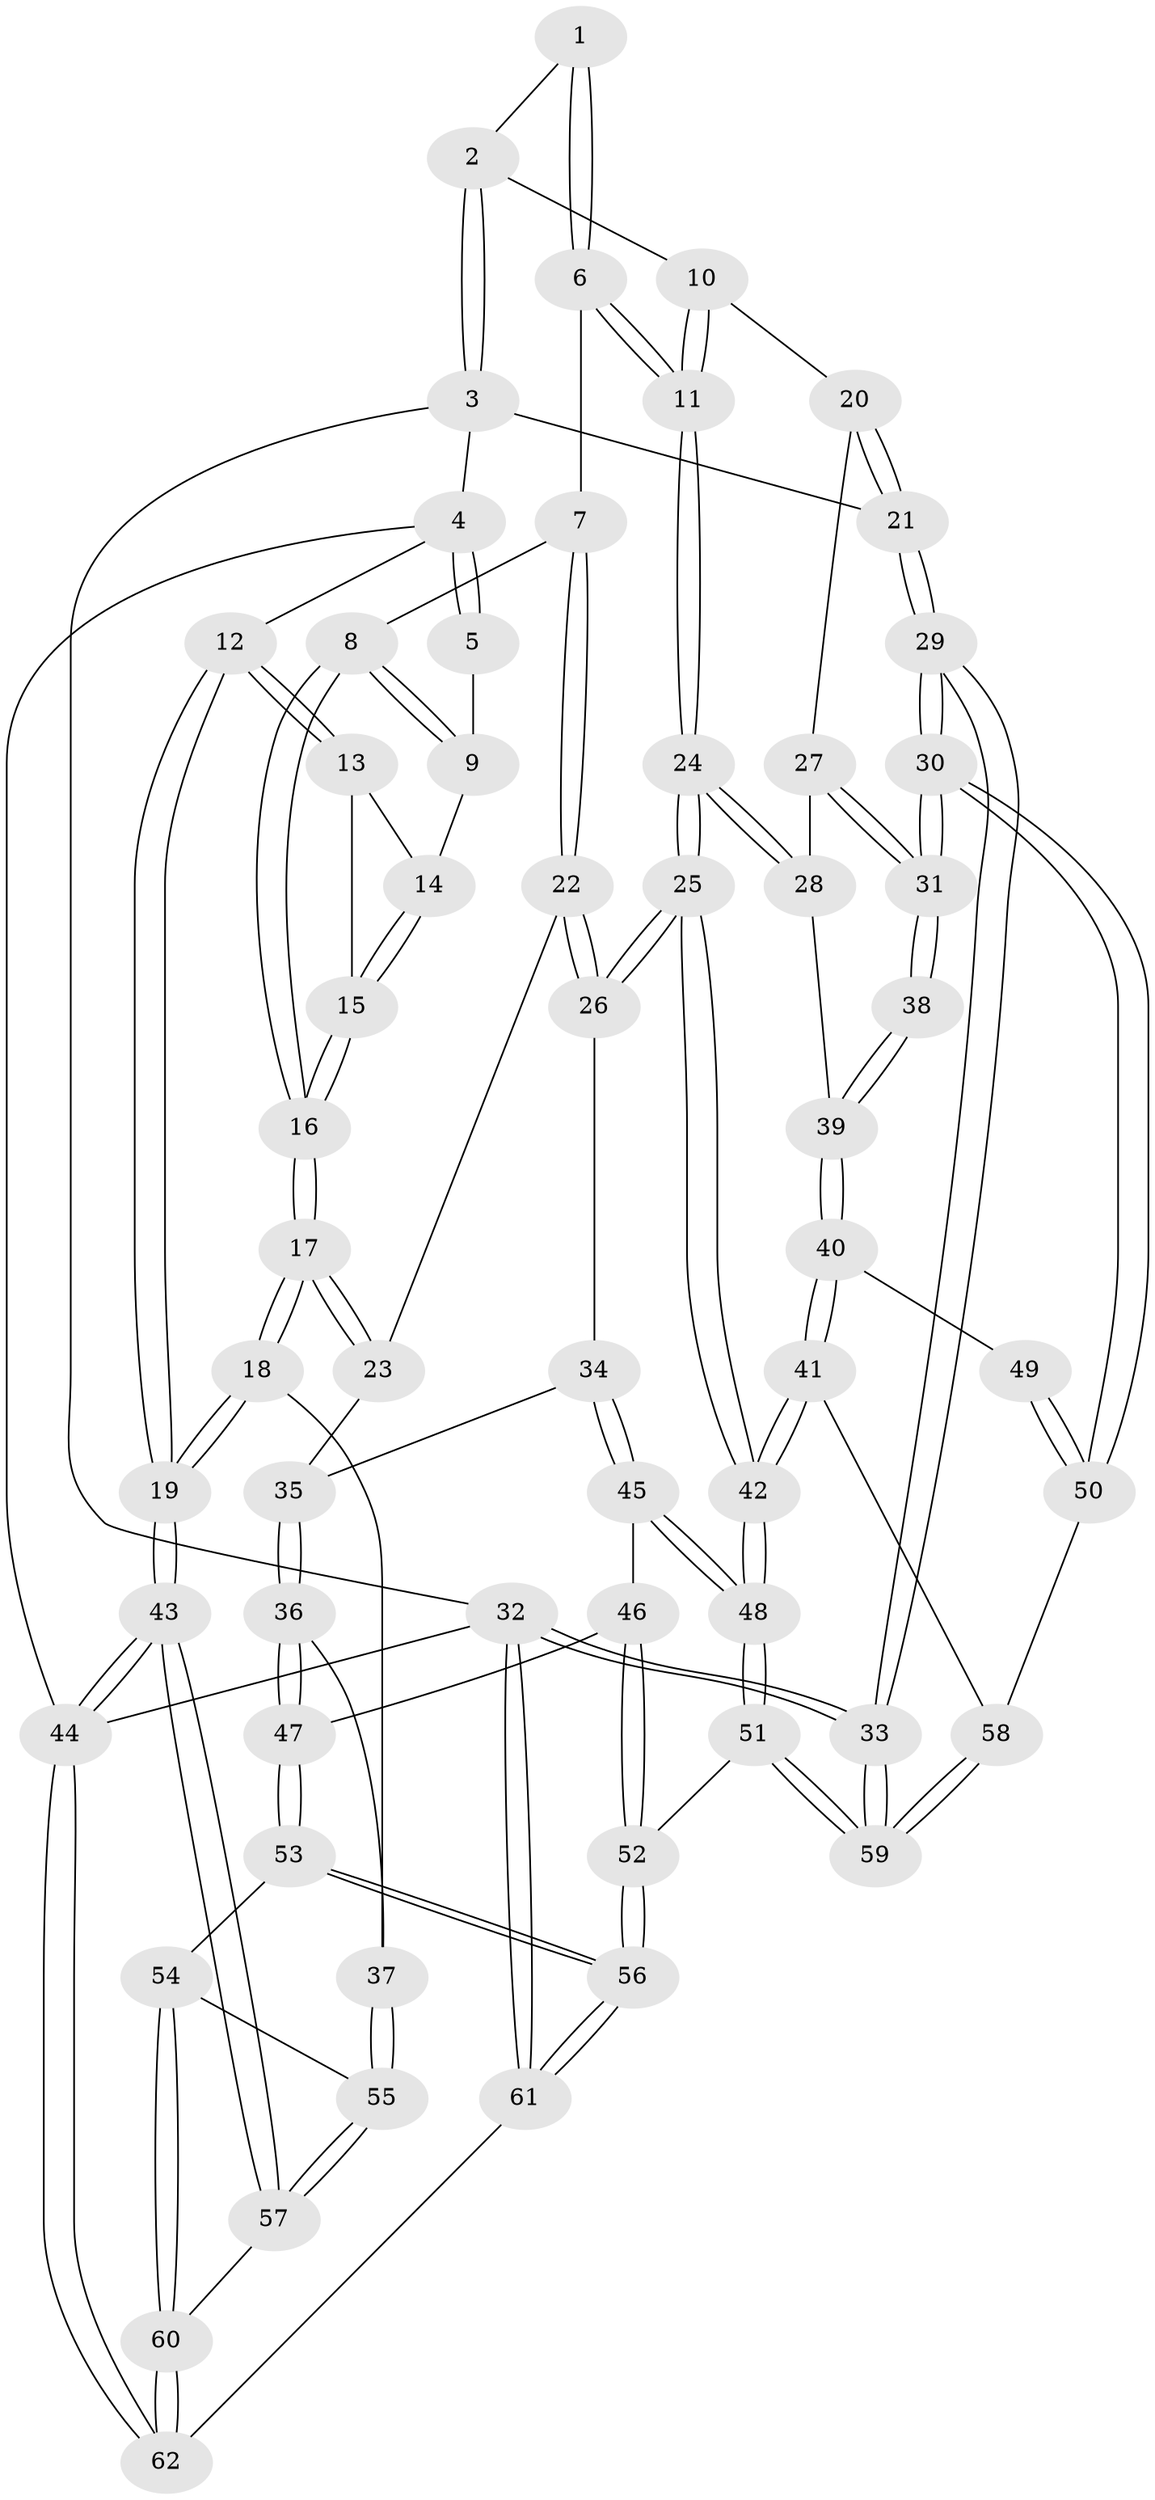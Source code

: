 // Generated by graph-tools (version 1.1) at 2025/51/03/09/25 03:51:02]
// undirected, 62 vertices, 152 edges
graph export_dot {
graph [start="1"]
  node [color=gray90,style=filled];
  1 [pos="+0.38766909157445073+0"];
  2 [pos="+0.40612911277816055+0"];
  3 [pos="+1+0"];
  4 [pos="+0+0"];
  5 [pos="+0.3015101928524605+0"];
  6 [pos="+0.34797689044341484+0.05572996729155619"];
  7 [pos="+0.27074534580692944+0.1758901295134979"];
  8 [pos="+0.19400574072147492+0.13141908739679642"];
  9 [pos="+0.1474809927828901+0.08428671541001699"];
  10 [pos="+0.5563491344888138+0.15657290951614922"];
  11 [pos="+0.509058881180578+0.28452759602549266"];
  12 [pos="+0+0"];
  13 [pos="+0.03654201467543556+0.032837033989131306"];
  14 [pos="+0.13137510669953104+0.08830275066764584"];
  15 [pos="+0.08330613894237308+0.16728289876718552"];
  16 [pos="+0.056158669712590474+0.22998147862323137"];
  17 [pos="+0.005183608215468687+0.3185600287966409"];
  18 [pos="+0+0.37279202320018767"];
  19 [pos="+0+0.36866647173123795"];
  20 [pos="+0.9658456946439109+0"];
  21 [pos="+1+0"];
  22 [pos="+0.26646699664025447+0.2256712629898517"];
  23 [pos="+0.11839872531949308+0.30197597224562983"];
  24 [pos="+0.5087713964444421+0.2961051249284749"];
  25 [pos="+0.47666109461830247+0.3353581213146986"];
  26 [pos="+0.40707229917877924+0.3453692344548098"];
  27 [pos="+0.9293626639155285+0.070829687979163"];
  28 [pos="+0.7513981128481182+0.30222839229757303"];
  29 [pos="+1+0.6939990265763781"];
  30 [pos="+1+0.6715282761887534"];
  31 [pos="+0.9431034368052497+0.49180653504578037"];
  32 [pos="+1+1"];
  33 [pos="+1+1"];
  34 [pos="+0.3862877077617681+0.3681510144041817"];
  35 [pos="+0.24732470958904232+0.39627755052854424"];
  36 [pos="+0.1910160325349164+0.5330410844038168"];
  37 [pos="+0.10832559370952888+0.5285072923514587"];
  38 [pos="+0.8512840601928584+0.46059143558988425"];
  39 [pos="+0.7520230430064379+0.3089957030364717"];
  40 [pos="+0.6531433222594522+0.5441478623443325"];
  41 [pos="+0.6100667114477264+0.5979227150004944"];
  42 [pos="+0.6010090576698408+0.6015846192281428"];
  43 [pos="+0+0.7395601020097471"];
  44 [pos="+0+1"];
  45 [pos="+0.3467936637884453+0.47439567719562753"];
  46 [pos="+0.29815137767044053+0.54983330714736"];
  47 [pos="+0.2553348826517364+0.5598857799115217"];
  48 [pos="+0.5864491169883899+0.624523603708302"];
  49 [pos="+0.8455899149679464+0.4645180716303986"];
  50 [pos="+0.773735638839718+0.6086598123132251"];
  51 [pos="+0.5457942851696673+0.7028861197702696"];
  52 [pos="+0.5326954496897801+0.7110467915891694"];
  53 [pos="+0.24924557935476213+0.7271044007511904"];
  54 [pos="+0.16875618201415835+0.7504377700159325"];
  55 [pos="+0.10667722847280854+0.6624889129632133"];
  56 [pos="+0.4437667186585415+0.8249275002205354"];
  57 [pos="+0+0.7477580282800286"];
  58 [pos="+0.6941479963287073+0.6105216315478948"];
  59 [pos="+1+1"];
  60 [pos="+0.1271977202705246+0.8227330267345353"];
  61 [pos="+0.40283432723590235+1"];
  62 [pos="+0.16364358040451651+1"];
  1 -- 2;
  1 -- 6;
  1 -- 6;
  2 -- 3;
  2 -- 3;
  2 -- 10;
  3 -- 4;
  3 -- 21;
  3 -- 32;
  4 -- 5;
  4 -- 5;
  4 -- 12;
  4 -- 44;
  5 -- 9;
  6 -- 7;
  6 -- 11;
  6 -- 11;
  7 -- 8;
  7 -- 22;
  7 -- 22;
  8 -- 9;
  8 -- 9;
  8 -- 16;
  8 -- 16;
  9 -- 14;
  10 -- 11;
  10 -- 11;
  10 -- 20;
  11 -- 24;
  11 -- 24;
  12 -- 13;
  12 -- 13;
  12 -- 19;
  12 -- 19;
  13 -- 14;
  13 -- 15;
  14 -- 15;
  14 -- 15;
  15 -- 16;
  15 -- 16;
  16 -- 17;
  16 -- 17;
  17 -- 18;
  17 -- 18;
  17 -- 23;
  17 -- 23;
  18 -- 19;
  18 -- 19;
  18 -- 37;
  19 -- 43;
  19 -- 43;
  20 -- 21;
  20 -- 21;
  20 -- 27;
  21 -- 29;
  21 -- 29;
  22 -- 23;
  22 -- 26;
  22 -- 26;
  23 -- 35;
  24 -- 25;
  24 -- 25;
  24 -- 28;
  24 -- 28;
  25 -- 26;
  25 -- 26;
  25 -- 42;
  25 -- 42;
  26 -- 34;
  27 -- 28;
  27 -- 31;
  27 -- 31;
  28 -- 39;
  29 -- 30;
  29 -- 30;
  29 -- 33;
  29 -- 33;
  30 -- 31;
  30 -- 31;
  30 -- 50;
  30 -- 50;
  31 -- 38;
  31 -- 38;
  32 -- 33;
  32 -- 33;
  32 -- 61;
  32 -- 61;
  32 -- 44;
  33 -- 59;
  33 -- 59;
  34 -- 35;
  34 -- 45;
  34 -- 45;
  35 -- 36;
  35 -- 36;
  36 -- 37;
  36 -- 47;
  36 -- 47;
  37 -- 55;
  37 -- 55;
  38 -- 39;
  38 -- 39;
  39 -- 40;
  39 -- 40;
  40 -- 41;
  40 -- 41;
  40 -- 49;
  41 -- 42;
  41 -- 42;
  41 -- 58;
  42 -- 48;
  42 -- 48;
  43 -- 44;
  43 -- 44;
  43 -- 57;
  43 -- 57;
  44 -- 62;
  44 -- 62;
  45 -- 46;
  45 -- 48;
  45 -- 48;
  46 -- 47;
  46 -- 52;
  46 -- 52;
  47 -- 53;
  47 -- 53;
  48 -- 51;
  48 -- 51;
  49 -- 50;
  49 -- 50;
  50 -- 58;
  51 -- 52;
  51 -- 59;
  51 -- 59;
  52 -- 56;
  52 -- 56;
  53 -- 54;
  53 -- 56;
  53 -- 56;
  54 -- 55;
  54 -- 60;
  54 -- 60;
  55 -- 57;
  55 -- 57;
  56 -- 61;
  56 -- 61;
  57 -- 60;
  58 -- 59;
  58 -- 59;
  60 -- 62;
  60 -- 62;
  61 -- 62;
}
